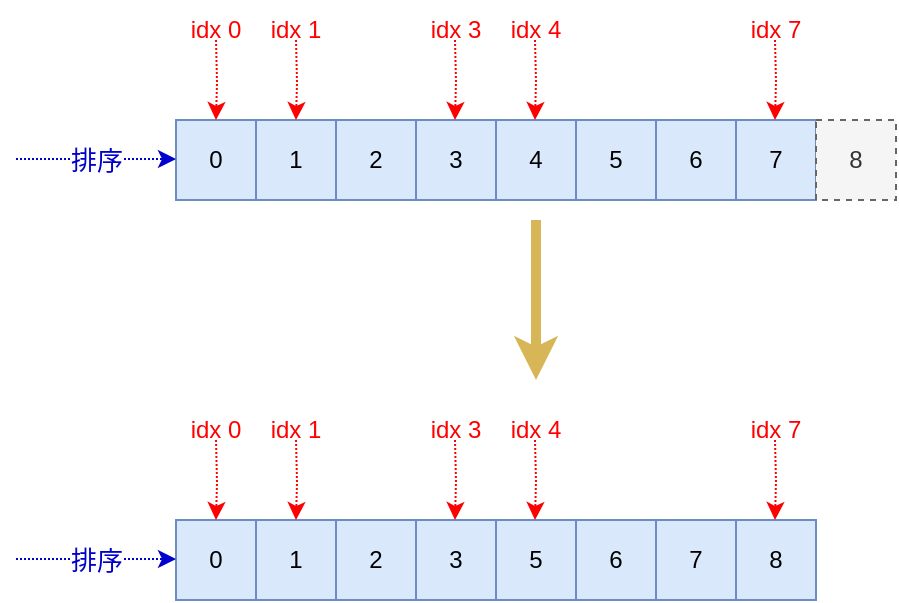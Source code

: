 <mxfile version="19.0.3" type="device"><diagram id="nAwqvXTn729B5b4zddfl" name="第 1 页"><mxGraphModel dx="1078" dy="721" grid="1" gridSize="10" guides="1" tooltips="1" connect="1" arrows="1" fold="1" page="1" pageScale="1" pageWidth="827" pageHeight="1169" math="0" shadow="0"><root><mxCell id="0"/><mxCell id="1" parent="0"/><mxCell id="CafwR4yi_Mp3YJMJVPhM-6" value="0" style="rounded=0;whiteSpace=wrap;html=1;fillColor=#dae8fc;strokeColor=#6c8ebf;" parent="1" vertex="1"><mxGeometry x="360" y="480" width="40" height="40" as="geometry"/></mxCell><mxCell id="CafwR4yi_Mp3YJMJVPhM-7" value="1" style="rounded=0;whiteSpace=wrap;html=1;fillColor=#dae8fc;strokeColor=#6c8ebf;" parent="1" vertex="1"><mxGeometry x="400" y="480" width="40" height="40" as="geometry"/></mxCell><mxCell id="CafwR4yi_Mp3YJMJVPhM-8" value="2" style="rounded=0;whiteSpace=wrap;html=1;fillColor=#dae8fc;strokeColor=#6c8ebf;" parent="1" vertex="1"><mxGeometry x="440" y="480" width="40" height="40" as="geometry"/></mxCell><mxCell id="CafwR4yi_Mp3YJMJVPhM-9" value="3" style="rounded=0;whiteSpace=wrap;html=1;fillColor=#dae8fc;strokeColor=#6c8ebf;" parent="1" vertex="1"><mxGeometry x="480" y="480" width="40" height="40" as="geometry"/></mxCell><mxCell id="CafwR4yi_Mp3YJMJVPhM-10" value="5" style="rounded=0;whiteSpace=wrap;html=1;fillColor=#dae8fc;strokeColor=#6c8ebf;" parent="1" vertex="1"><mxGeometry x="520" y="480" width="40" height="40" as="geometry"/></mxCell><mxCell id="CafwR4yi_Mp3YJMJVPhM-12" value="" style="edgeStyle=orthogonalEdgeStyle;rounded=0;orthogonalLoop=1;jettySize=auto;html=1;entryX=0.5;entryY=0;entryDx=0;entryDy=0;fontColor=#999900;strokeColor=#FF0000;dashed=1;dashPattern=1 1;fontSize=13;fillColor=#f8cecc;" parent="1" target="CafwR4yi_Mp3YJMJVPhM-6" edge="1"><mxGeometry relative="1" as="geometry"><mxPoint x="380" y="440" as="sourcePoint"/><mxPoint x="360" y="380" as="targetPoint"/></mxGeometry></mxCell><mxCell id="CafwR4yi_Mp3YJMJVPhM-15" value="排序" style="edgeStyle=orthogonalEdgeStyle;rounded=0;orthogonalLoop=1;jettySize=auto;html=1;entryX=0;entryY=0.5;entryDx=0;entryDy=0;fontColor=#0000CC;strokeColor=#0000CC;dashed=1;dashPattern=1 1;fontSize=13;" parent="1" edge="1"><mxGeometry relative="1" as="geometry"><mxPoint x="280" y="499.5" as="sourcePoint"/><mxPoint x="360" y="499.5" as="targetPoint"/></mxGeometry></mxCell><mxCell id="V3k6Vzdpqg2GdzwMMPRN-1" value="6" style="rounded=0;whiteSpace=wrap;html=1;fillColor=#dae8fc;strokeColor=#6c8ebf;" vertex="1" parent="1"><mxGeometry x="560" y="480" width="40" height="40" as="geometry"/></mxCell><mxCell id="V3k6Vzdpqg2GdzwMMPRN-2" value="7" style="rounded=0;whiteSpace=wrap;html=1;fillColor=#dae8fc;strokeColor=#6c8ebf;" vertex="1" parent="1"><mxGeometry x="600" y="480" width="40" height="40" as="geometry"/></mxCell><mxCell id="V3k6Vzdpqg2GdzwMMPRN-3" value="8" style="rounded=0;whiteSpace=wrap;html=1;fillColor=#dae8fc;strokeColor=#6c8ebf;" vertex="1" parent="1"><mxGeometry x="640" y="480" width="40" height="40" as="geometry"/></mxCell><mxCell id="V3k6Vzdpqg2GdzwMMPRN-4" value="&lt;font color=&quot;#ff0000&quot;&gt;idx 0&lt;/font&gt;" style="text;html=1;strokeColor=none;fillColor=none;align=center;verticalAlign=middle;whiteSpace=wrap;rounded=0;" vertex="1" parent="1"><mxGeometry x="350" y="420" width="60" height="30" as="geometry"/></mxCell><mxCell id="V3k6Vzdpqg2GdzwMMPRN-5" value="&lt;font color=&quot;#ff0000&quot;&gt;idx 1&lt;/font&gt;" style="text;html=1;strokeColor=none;fillColor=none;align=center;verticalAlign=middle;whiteSpace=wrap;rounded=0;" vertex="1" parent="1"><mxGeometry x="390" y="420" width="60" height="30" as="geometry"/></mxCell><mxCell id="V3k6Vzdpqg2GdzwMMPRN-9" value="" style="edgeStyle=orthogonalEdgeStyle;rounded=0;orthogonalLoop=1;jettySize=auto;html=1;entryX=0.5;entryY=0;entryDx=0;entryDy=0;fontColor=#999900;strokeColor=#FF0000;dashed=1;dashPattern=1 1;fontSize=13;fillColor=#f8cecc;" edge="1" parent="1" target="CafwR4yi_Mp3YJMJVPhM-7"><mxGeometry relative="1" as="geometry"><mxPoint x="420" y="440" as="sourcePoint"/><mxPoint x="390" y="490" as="targetPoint"/></mxGeometry></mxCell><mxCell id="V3k6Vzdpqg2GdzwMMPRN-10" value="" style="edgeStyle=orthogonalEdgeStyle;rounded=0;orthogonalLoop=1;jettySize=auto;html=1;entryX=0.5;entryY=0;entryDx=0;entryDy=0;fontColor=#999900;strokeColor=#FF0000;dashed=1;dashPattern=1 1;fontSize=13;fillColor=#f8cecc;" edge="1" parent="1"><mxGeometry relative="1" as="geometry"><mxPoint x="499.5" y="440" as="sourcePoint"/><mxPoint x="499.5" y="480" as="targetPoint"/></mxGeometry></mxCell><mxCell id="V3k6Vzdpqg2GdzwMMPRN-11" value="" style="edgeStyle=orthogonalEdgeStyle;rounded=0;orthogonalLoop=1;jettySize=auto;html=1;entryX=0.5;entryY=0;entryDx=0;entryDy=0;fontColor=#999900;strokeColor=#FF0000;dashed=1;dashPattern=1 1;fontSize=13;fillColor=#f8cecc;" edge="1" parent="1"><mxGeometry relative="1" as="geometry"><mxPoint x="659.5" y="440" as="sourcePoint"/><mxPoint x="659.5" y="480" as="targetPoint"/></mxGeometry></mxCell><mxCell id="V3k6Vzdpqg2GdzwMMPRN-12" value="" style="edgeStyle=orthogonalEdgeStyle;rounded=0;orthogonalLoop=1;jettySize=auto;html=1;entryX=0.5;entryY=0;entryDx=0;entryDy=0;fontColor=#999900;strokeColor=#FF0000;dashed=1;dashPattern=1 1;fontSize=13;fillColor=#f8cecc;" edge="1" parent="1"><mxGeometry relative="1" as="geometry"><mxPoint x="539.5" y="440" as="sourcePoint"/><mxPoint x="539.5" y="480" as="targetPoint"/></mxGeometry></mxCell><mxCell id="V3k6Vzdpqg2GdzwMMPRN-13" value="&lt;font color=&quot;#ff0000&quot;&gt;idx 3&lt;/font&gt;" style="text;html=1;strokeColor=none;fillColor=none;align=center;verticalAlign=middle;whiteSpace=wrap;rounded=0;" vertex="1" parent="1"><mxGeometry x="470" y="420" width="60" height="30" as="geometry"/></mxCell><mxCell id="V3k6Vzdpqg2GdzwMMPRN-14" value="&lt;font color=&quot;#ff0000&quot;&gt;idx 4&lt;/font&gt;" style="text;html=1;strokeColor=none;fillColor=none;align=center;verticalAlign=middle;whiteSpace=wrap;rounded=0;" vertex="1" parent="1"><mxGeometry x="510" y="420" width="60" height="30" as="geometry"/></mxCell><mxCell id="V3k6Vzdpqg2GdzwMMPRN-15" value="&lt;font color=&quot;#ff0000&quot;&gt;idx 7&lt;/font&gt;" style="text;html=1;strokeColor=none;fillColor=none;align=center;verticalAlign=middle;whiteSpace=wrap;rounded=0;" vertex="1" parent="1"><mxGeometry x="630" y="420" width="60" height="30" as="geometry"/></mxCell><mxCell id="V3k6Vzdpqg2GdzwMMPRN-17" value="0" style="rounded=0;whiteSpace=wrap;html=1;fillColor=#dae8fc;strokeColor=#6c8ebf;" vertex="1" parent="1"><mxGeometry x="360" y="280" width="40" height="40" as="geometry"/></mxCell><mxCell id="V3k6Vzdpqg2GdzwMMPRN-18" value="1" style="rounded=0;whiteSpace=wrap;html=1;fillColor=#dae8fc;strokeColor=#6c8ebf;" vertex="1" parent="1"><mxGeometry x="400" y="280" width="40" height="40" as="geometry"/></mxCell><mxCell id="V3k6Vzdpqg2GdzwMMPRN-19" value="2" style="rounded=0;whiteSpace=wrap;html=1;fillColor=#dae8fc;strokeColor=#6c8ebf;" vertex="1" parent="1"><mxGeometry x="440" y="280" width="40" height="40" as="geometry"/></mxCell><mxCell id="V3k6Vzdpqg2GdzwMMPRN-20" value="3" style="rounded=0;whiteSpace=wrap;html=1;fillColor=#dae8fc;strokeColor=#6c8ebf;" vertex="1" parent="1"><mxGeometry x="480" y="280" width="40" height="40" as="geometry"/></mxCell><mxCell id="V3k6Vzdpqg2GdzwMMPRN-21" value="4" style="rounded=0;whiteSpace=wrap;html=1;fillColor=#dae8fc;strokeColor=#6c8ebf;" vertex="1" parent="1"><mxGeometry x="520" y="280" width="40" height="40" as="geometry"/></mxCell><mxCell id="V3k6Vzdpqg2GdzwMMPRN-22" value="" style="edgeStyle=orthogonalEdgeStyle;rounded=0;orthogonalLoop=1;jettySize=auto;html=1;entryX=0.5;entryY=0;entryDx=0;entryDy=0;fontColor=#999900;strokeColor=#FF0000;dashed=1;dashPattern=1 1;fontSize=13;fillColor=#f8cecc;" edge="1" parent="1" target="V3k6Vzdpqg2GdzwMMPRN-17"><mxGeometry relative="1" as="geometry"><mxPoint x="380" y="240" as="sourcePoint"/><mxPoint x="360" y="180" as="targetPoint"/></mxGeometry></mxCell><mxCell id="V3k6Vzdpqg2GdzwMMPRN-24" value="排序" style="edgeStyle=orthogonalEdgeStyle;rounded=0;orthogonalLoop=1;jettySize=auto;html=1;entryX=0;entryY=0.5;entryDx=0;entryDy=0;fontColor=#0000CC;strokeColor=#0000CC;dashed=1;dashPattern=1 1;fontSize=13;" edge="1" parent="1"><mxGeometry relative="1" as="geometry"><mxPoint x="280" y="299.5" as="sourcePoint"/><mxPoint x="360" y="299.5" as="targetPoint"/></mxGeometry></mxCell><mxCell id="V3k6Vzdpqg2GdzwMMPRN-25" value="5" style="rounded=0;whiteSpace=wrap;html=1;fillColor=#dae8fc;strokeColor=#6c8ebf;" vertex="1" parent="1"><mxGeometry x="560" y="280" width="40" height="40" as="geometry"/></mxCell><mxCell id="V3k6Vzdpqg2GdzwMMPRN-26" value="6" style="rounded=0;whiteSpace=wrap;html=1;fillColor=#dae8fc;strokeColor=#6c8ebf;" vertex="1" parent="1"><mxGeometry x="600" y="280" width="40" height="40" as="geometry"/></mxCell><mxCell id="V3k6Vzdpqg2GdzwMMPRN-27" value="7" style="rounded=0;whiteSpace=wrap;html=1;fillColor=#dae8fc;strokeColor=#6c8ebf;" vertex="1" parent="1"><mxGeometry x="640" y="280" width="40" height="40" as="geometry"/></mxCell><mxCell id="V3k6Vzdpqg2GdzwMMPRN-28" value="&lt;font color=&quot;#ff0000&quot;&gt;idx 0&lt;/font&gt;" style="text;html=1;strokeColor=none;fillColor=none;align=center;verticalAlign=middle;whiteSpace=wrap;rounded=0;" vertex="1" parent="1"><mxGeometry x="350" y="220" width="60" height="30" as="geometry"/></mxCell><mxCell id="V3k6Vzdpqg2GdzwMMPRN-29" value="&lt;font color=&quot;#ff0000&quot;&gt;idx 1&lt;/font&gt;" style="text;html=1;strokeColor=none;fillColor=none;align=center;verticalAlign=middle;whiteSpace=wrap;rounded=0;" vertex="1" parent="1"><mxGeometry x="390" y="220" width="60" height="30" as="geometry"/></mxCell><mxCell id="V3k6Vzdpqg2GdzwMMPRN-30" value="" style="edgeStyle=orthogonalEdgeStyle;rounded=0;orthogonalLoop=1;jettySize=auto;html=1;entryX=0.5;entryY=0;entryDx=0;entryDy=0;fontColor=#999900;strokeColor=#FF0000;dashed=1;dashPattern=1 1;fontSize=13;fillColor=#f8cecc;" edge="1" parent="1" target="V3k6Vzdpqg2GdzwMMPRN-18"><mxGeometry relative="1" as="geometry"><mxPoint x="420" y="240" as="sourcePoint"/><mxPoint x="390" y="290" as="targetPoint"/></mxGeometry></mxCell><mxCell id="V3k6Vzdpqg2GdzwMMPRN-31" value="" style="edgeStyle=orthogonalEdgeStyle;rounded=0;orthogonalLoop=1;jettySize=auto;html=1;entryX=0.5;entryY=0;entryDx=0;entryDy=0;fontColor=#999900;strokeColor=#FF0000;dashed=1;dashPattern=1 1;fontSize=13;fillColor=#f8cecc;" edge="1" parent="1"><mxGeometry relative="1" as="geometry"><mxPoint x="499.5" y="240" as="sourcePoint"/><mxPoint x="499.5" y="280" as="targetPoint"/></mxGeometry></mxCell><mxCell id="V3k6Vzdpqg2GdzwMMPRN-32" value="" style="edgeStyle=orthogonalEdgeStyle;rounded=0;orthogonalLoop=1;jettySize=auto;html=1;entryX=0.5;entryY=0;entryDx=0;entryDy=0;fontColor=#999900;strokeColor=#FF0000;dashed=1;dashPattern=1 1;fontSize=13;fillColor=#f8cecc;" edge="1" parent="1"><mxGeometry relative="1" as="geometry"><mxPoint x="659.5" y="240" as="sourcePoint"/><mxPoint x="659.5" y="280" as="targetPoint"/></mxGeometry></mxCell><mxCell id="V3k6Vzdpqg2GdzwMMPRN-33" value="" style="edgeStyle=orthogonalEdgeStyle;rounded=0;orthogonalLoop=1;jettySize=auto;html=1;entryX=0.5;entryY=0;entryDx=0;entryDy=0;fontColor=#999900;strokeColor=#FF0000;dashed=1;dashPattern=1 1;fontSize=13;fillColor=#f8cecc;" edge="1" parent="1"><mxGeometry relative="1" as="geometry"><mxPoint x="539.5" y="240" as="sourcePoint"/><mxPoint x="539.5" y="280" as="targetPoint"/></mxGeometry></mxCell><mxCell id="V3k6Vzdpqg2GdzwMMPRN-34" value="&lt;font color=&quot;#ff0000&quot;&gt;idx 3&lt;/font&gt;" style="text;html=1;strokeColor=none;fillColor=none;align=center;verticalAlign=middle;whiteSpace=wrap;rounded=0;" vertex="1" parent="1"><mxGeometry x="470" y="220" width="60" height="30" as="geometry"/></mxCell><mxCell id="V3k6Vzdpqg2GdzwMMPRN-35" value="&lt;font color=&quot;#ff0000&quot;&gt;idx 4&lt;/font&gt;" style="text;html=1;strokeColor=none;fillColor=none;align=center;verticalAlign=middle;whiteSpace=wrap;rounded=0;" vertex="1" parent="1"><mxGeometry x="510" y="220" width="60" height="30" as="geometry"/></mxCell><mxCell id="V3k6Vzdpqg2GdzwMMPRN-36" value="&lt;font color=&quot;#ff0000&quot;&gt;idx 7&lt;/font&gt;" style="text;html=1;strokeColor=none;fillColor=none;align=center;verticalAlign=middle;whiteSpace=wrap;rounded=0;" vertex="1" parent="1"><mxGeometry x="630" y="220" width="60" height="30" as="geometry"/></mxCell><mxCell id="V3k6Vzdpqg2GdzwMMPRN-37" value="8" style="rounded=0;whiteSpace=wrap;html=1;fillColor=#f5f5f5;strokeColor=#666666;dashed=1;strokeWidth=1;fontColor=#333333;" vertex="1" parent="1"><mxGeometry x="680" y="280" width="40" height="40" as="geometry"/></mxCell><mxCell id="V3k6Vzdpqg2GdzwMMPRN-38" value="" style="endArrow=classic;html=1;rounded=0;fontColor=#FF0000;strokeColor=#d6b656;strokeWidth=5;fillColor=#fff2cc;" edge="1" parent="1"><mxGeometry width="50" height="50" relative="1" as="geometry"><mxPoint x="540" y="330" as="sourcePoint"/><mxPoint x="540" y="410" as="targetPoint"/></mxGeometry></mxCell></root></mxGraphModel></diagram></mxfile>